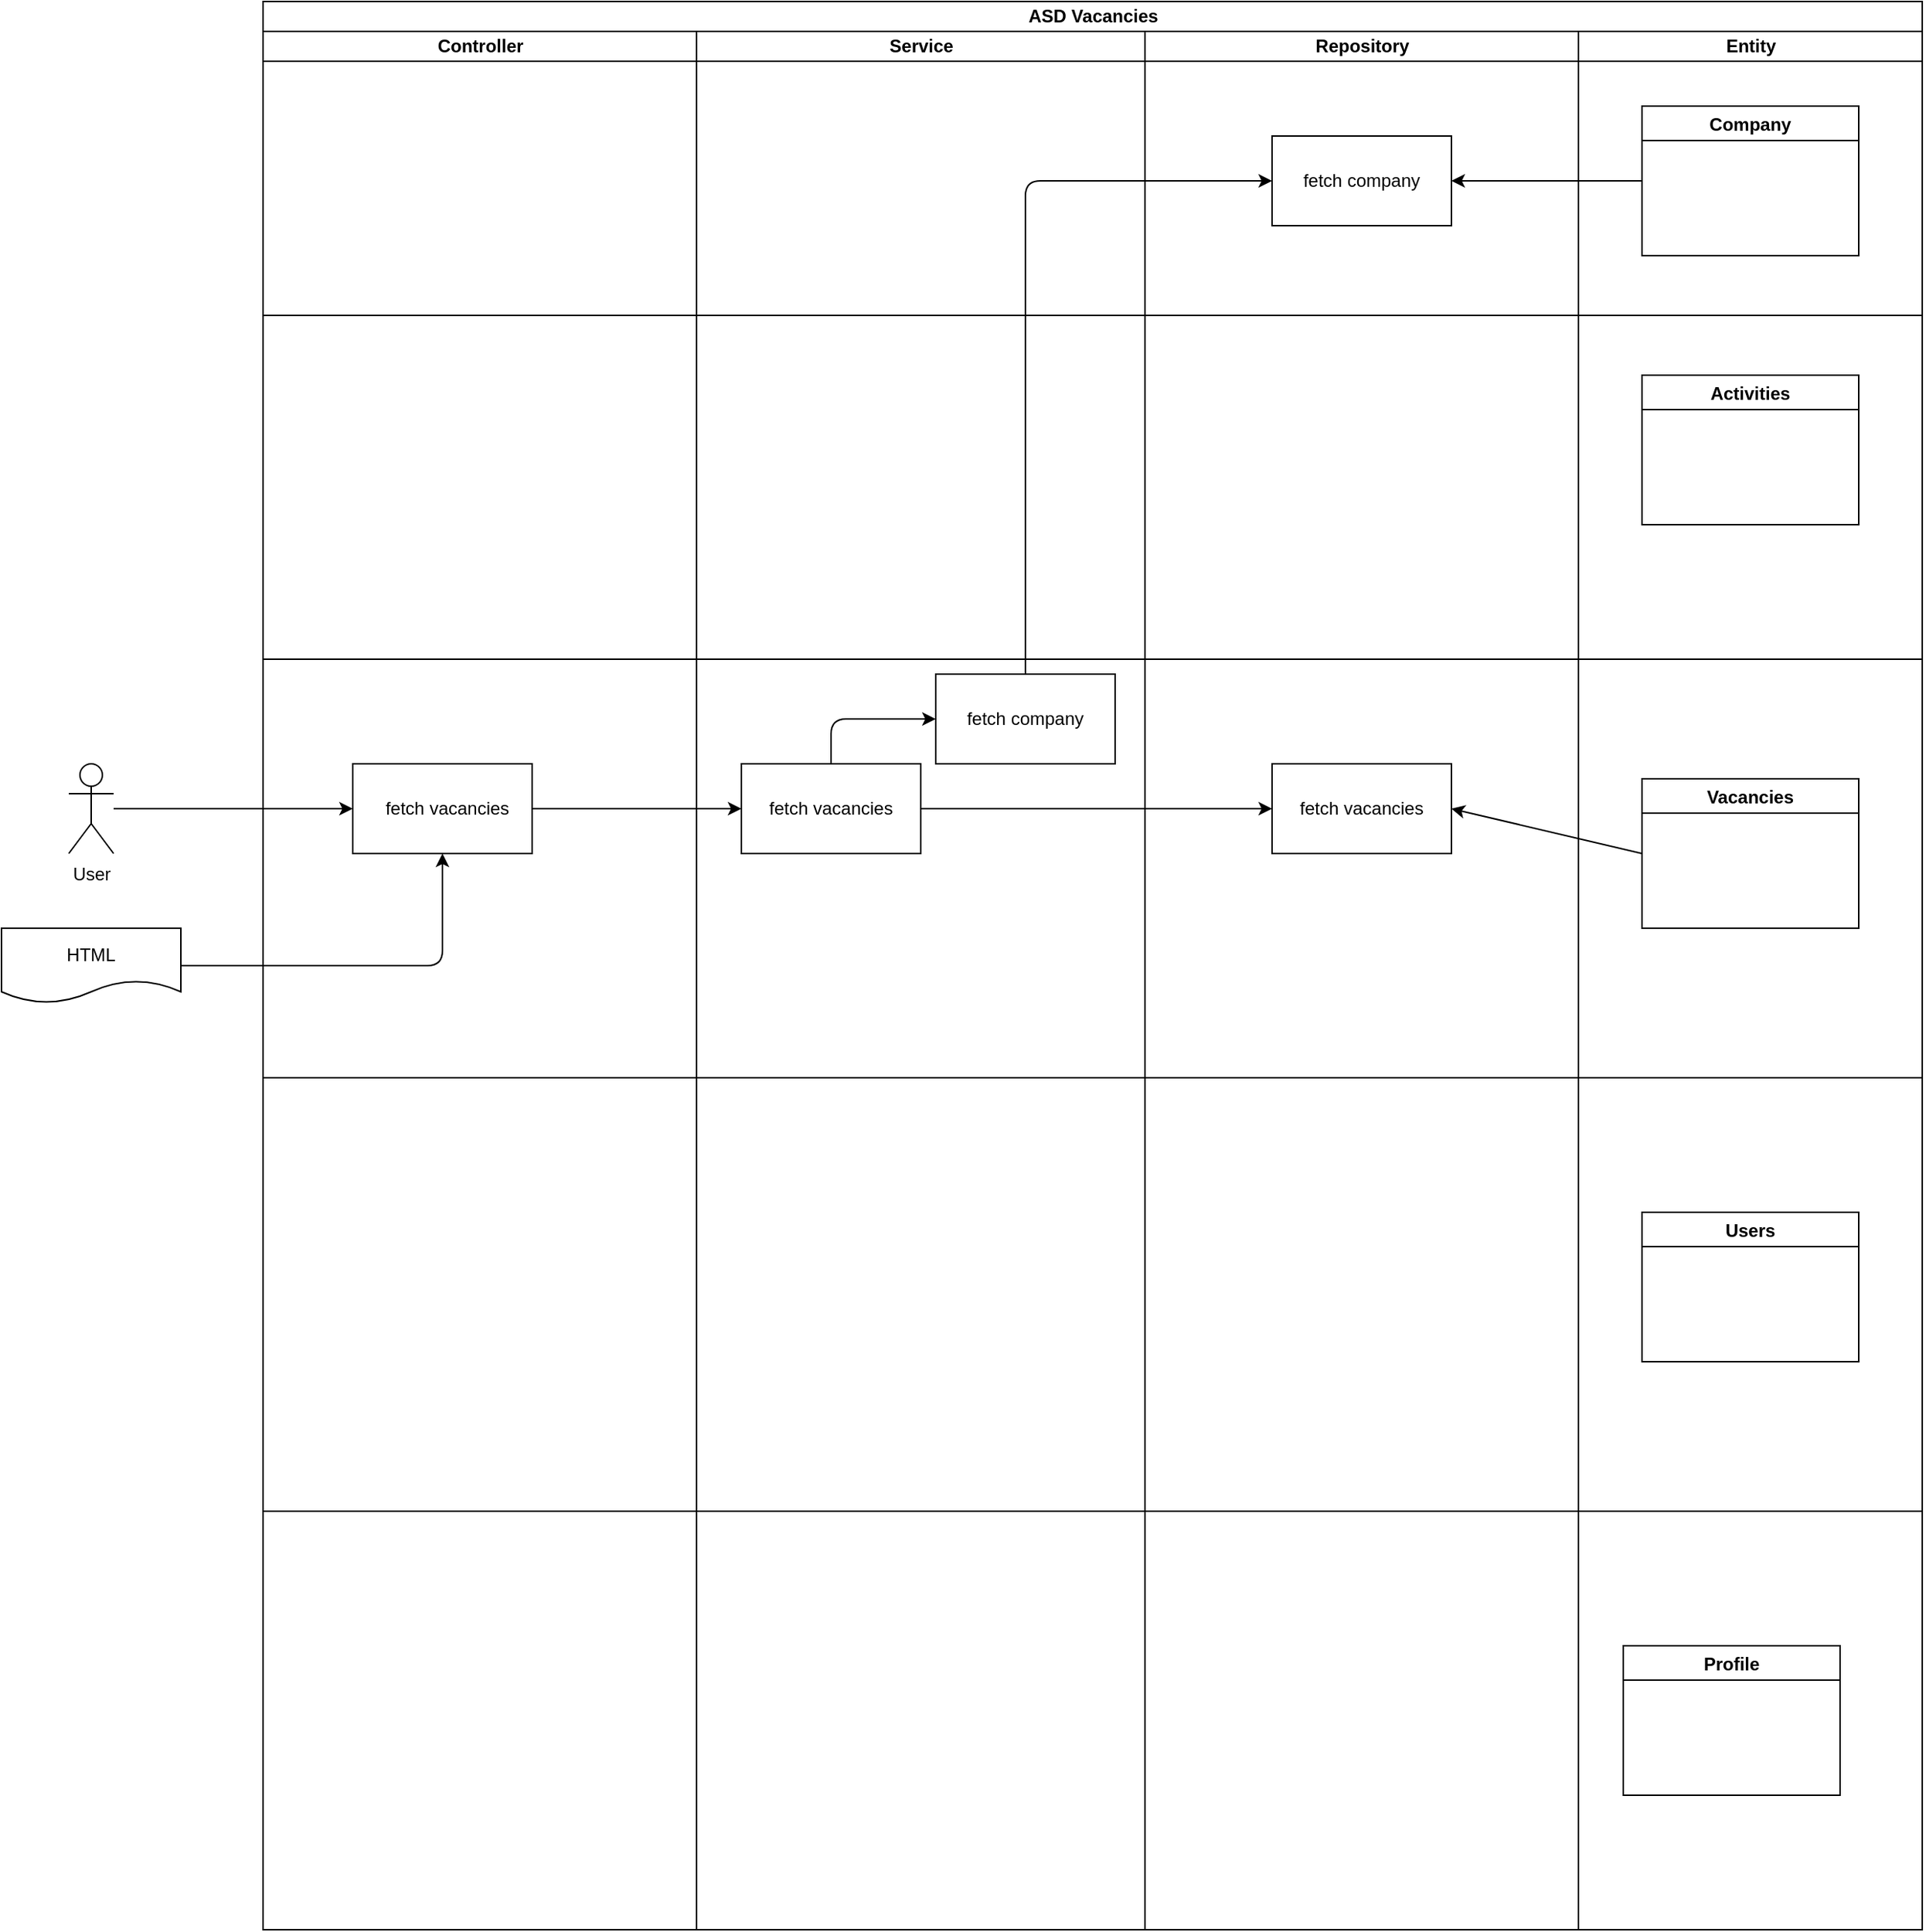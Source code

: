 <mxfile>
    <diagram id="8Wz3FwkcaFIM8SSFOOUf" name="Page-1">
        <mxGraphModel dx="1852" dy="571" grid="1" gridSize="10" guides="1" tooltips="1" connect="1" arrows="1" fold="1" page="1" pageScale="1" pageWidth="850" pageHeight="1100" math="0" shadow="0">
            <root>
                <mxCell id="0"/>
                <mxCell id="1" parent="0"/>
                <mxCell id="10" value="ASD Vacancies" style="swimlane;childLayout=stackLayout;resizeParent=1;resizeParentMax=0;startSize=20;html=1;" parent="1" vertex="1">
                    <mxGeometry x="20" y="40" width="1110" height="1290" as="geometry"/>
                </mxCell>
                <mxCell id="11" value="Controller" style="swimlane;startSize=20;html=1;" parent="10" vertex="1">
                    <mxGeometry y="20" width="290" height="1270" as="geometry"/>
                </mxCell>
                <mxCell id="43" value="&amp;nbsp; fetch vacancies" style="rounded=0;whiteSpace=wrap;html=1;fillColor=none;align=center;" parent="11" vertex="1">
                    <mxGeometry x="60" y="490" width="120" height="60" as="geometry"/>
                </mxCell>
                <mxCell id="12" value="Service" style="swimlane;startSize=20;html=1;" parent="10" vertex="1">
                    <mxGeometry x="290" y="20" width="300" height="1270" as="geometry"/>
                </mxCell>
                <mxCell id="38" value="" style="endArrow=none;html=1;" parent="12" edge="1">
                    <mxGeometry width="50" height="50" relative="1" as="geometry">
                        <mxPoint x="-290" y="420" as="sourcePoint"/>
                        <mxPoint x="820" y="420" as="targetPoint"/>
                        <Array as="points"/>
                    </mxGeometry>
                </mxCell>
                <mxCell id="56" style="edgeStyle=none;html=1;exitX=0.5;exitY=0;exitDx=0;exitDy=0;entryX=0;entryY=0.5;entryDx=0;entryDy=0;" parent="12" source="47" target="54" edge="1">
                    <mxGeometry relative="1" as="geometry">
                        <Array as="points">
                            <mxPoint x="90" y="460"/>
                        </Array>
                    </mxGeometry>
                </mxCell>
                <mxCell id="47" value="fetch vacancies" style="rounded=0;whiteSpace=wrap;html=1;fillColor=none;align=center;" parent="12" vertex="1">
                    <mxGeometry x="30" y="490" width="120" height="60" as="geometry"/>
                </mxCell>
                <mxCell id="37" value="" style="endArrow=none;html=1;" parent="12" edge="1">
                    <mxGeometry width="50" height="50" relative="1" as="geometry">
                        <mxPoint x="-290" y="190" as="sourcePoint"/>
                        <mxPoint x="820" y="190" as="targetPoint"/>
                        <Array as="points"/>
                    </mxGeometry>
                </mxCell>
                <mxCell id="54" value="fetch company" style="rounded=0;whiteSpace=wrap;html=1;fillColor=none;align=center;" parent="12" vertex="1">
                    <mxGeometry x="160" y="430" width="120" height="60" as="geometry"/>
                </mxCell>
                <mxCell id="13" value="Repository" style="swimlane;startSize=20;html=1;" parent="10" vertex="1">
                    <mxGeometry x="590" y="20" width="290" height="1270" as="geometry"/>
                </mxCell>
                <mxCell id="40" value="" style="endArrow=none;html=1;" parent="13" edge="1">
                    <mxGeometry width="50" height="50" relative="1" as="geometry">
                        <mxPoint x="-590" y="990" as="sourcePoint"/>
                        <mxPoint x="520" y="990" as="targetPoint"/>
                        <Array as="points"/>
                    </mxGeometry>
                </mxCell>
                <mxCell id="39" value="" style="endArrow=none;html=1;" parent="13" edge="1">
                    <mxGeometry width="50" height="50" relative="1" as="geometry">
                        <mxPoint x="-590" y="700" as="sourcePoint"/>
                        <mxPoint x="520" y="700" as="targetPoint"/>
                        <Array as="points"/>
                    </mxGeometry>
                </mxCell>
                <mxCell id="51" value="fetch vacancies" style="rounded=0;whiteSpace=wrap;html=1;fillColor=none;align=center;" parent="13" vertex="1">
                    <mxGeometry x="85" y="490" width="120" height="60" as="geometry"/>
                </mxCell>
                <mxCell id="57" value="fetch company" style="rounded=0;whiteSpace=wrap;html=1;fillColor=none;align=center;" parent="13" vertex="1">
                    <mxGeometry x="85" y="70" width="120" height="60" as="geometry"/>
                </mxCell>
                <mxCell id="14" value="Entity" style="swimlane;startSize=20;html=1;" parent="10" vertex="1">
                    <mxGeometry x="880" y="20" width="230" height="1270" as="geometry"/>
                </mxCell>
                <mxCell id="24" value="Company" style="swimlane;startSize=23;" parent="14" vertex="1">
                    <mxGeometry x="42.5" y="50" width="145" height="100" as="geometry"/>
                </mxCell>
                <mxCell id="29" value="Activities" style="swimlane;" parent="14" vertex="1">
                    <mxGeometry x="42.5" y="230" width="145" height="100" as="geometry"/>
                </mxCell>
                <mxCell id="30" value="Vacancies" style="swimlane;startSize=23;" parent="14" vertex="1">
                    <mxGeometry x="42.5" y="500" width="145" height="100" as="geometry"/>
                </mxCell>
                <mxCell id="22" value="Users" style="swimlane;" parent="14" vertex="1">
                    <mxGeometry x="42.5" y="790" width="145" height="100" as="geometry"/>
                </mxCell>
                <mxCell id="23" value="Profile" style="swimlane;" parent="14" vertex="1">
                    <mxGeometry x="30" y="1080" width="145" height="100" as="geometry"/>
                </mxCell>
                <mxCell id="50" style="edgeStyle=none;html=1;" parent="10" source="43" target="47" edge="1">
                    <mxGeometry relative="1" as="geometry"/>
                </mxCell>
                <mxCell id="52" style="edgeStyle=none;html=1;entryX=0;entryY=0.5;entryDx=0;entryDy=0;" parent="10" source="47" target="51" edge="1">
                    <mxGeometry relative="1" as="geometry"/>
                </mxCell>
                <mxCell id="58" style="edgeStyle=none;html=1;entryX=0;entryY=0.5;entryDx=0;entryDy=0;" parent="10" source="54" target="57" edge="1">
                    <mxGeometry relative="1" as="geometry">
                        <Array as="points">
                            <mxPoint x="510" y="120"/>
                        </Array>
                    </mxGeometry>
                </mxCell>
                <mxCell id="59" style="edgeStyle=none;html=1;entryX=1;entryY=0.5;entryDx=0;entryDy=0;" parent="10" source="24" target="57" edge="1">
                    <mxGeometry relative="1" as="geometry"/>
                </mxCell>
                <mxCell id="60" style="edgeStyle=none;html=1;exitX=0;exitY=0.5;exitDx=0;exitDy=0;entryX=1;entryY=0.5;entryDx=0;entryDy=0;" parent="10" source="30" target="51" edge="1">
                    <mxGeometry relative="1" as="geometry"/>
                </mxCell>
                <mxCell id="44" style="edgeStyle=none;html=1;entryX=0;entryY=0.5;entryDx=0;entryDy=0;" parent="1" source="33" target="43" edge="1">
                    <mxGeometry relative="1" as="geometry"/>
                </mxCell>
                <mxCell id="33" value="User" style="shape=umlActor;verticalLabelPosition=bottom;verticalAlign=top;html=1;outlineConnect=0;" parent="1" vertex="1">
                    <mxGeometry x="-110" y="550" width="30" height="60" as="geometry"/>
                </mxCell>
                <mxCell id="48" style="edgeStyle=none;html=1;entryX=0.5;entryY=1;entryDx=0;entryDy=0;" parent="1" source="45" target="43" edge="1">
                    <mxGeometry relative="1" as="geometry">
                        <Array as="points">
                            <mxPoint x="140" y="685"/>
                        </Array>
                    </mxGeometry>
                </mxCell>
                <mxCell id="45" value="HTML" style="shape=document;whiteSpace=wrap;html=1;boundedLbl=1;fillColor=none;" parent="1" vertex="1">
                    <mxGeometry x="-155" y="660" width="120" height="50" as="geometry"/>
                </mxCell>
            </root>
        </mxGraphModel>
    </diagram>
</mxfile>